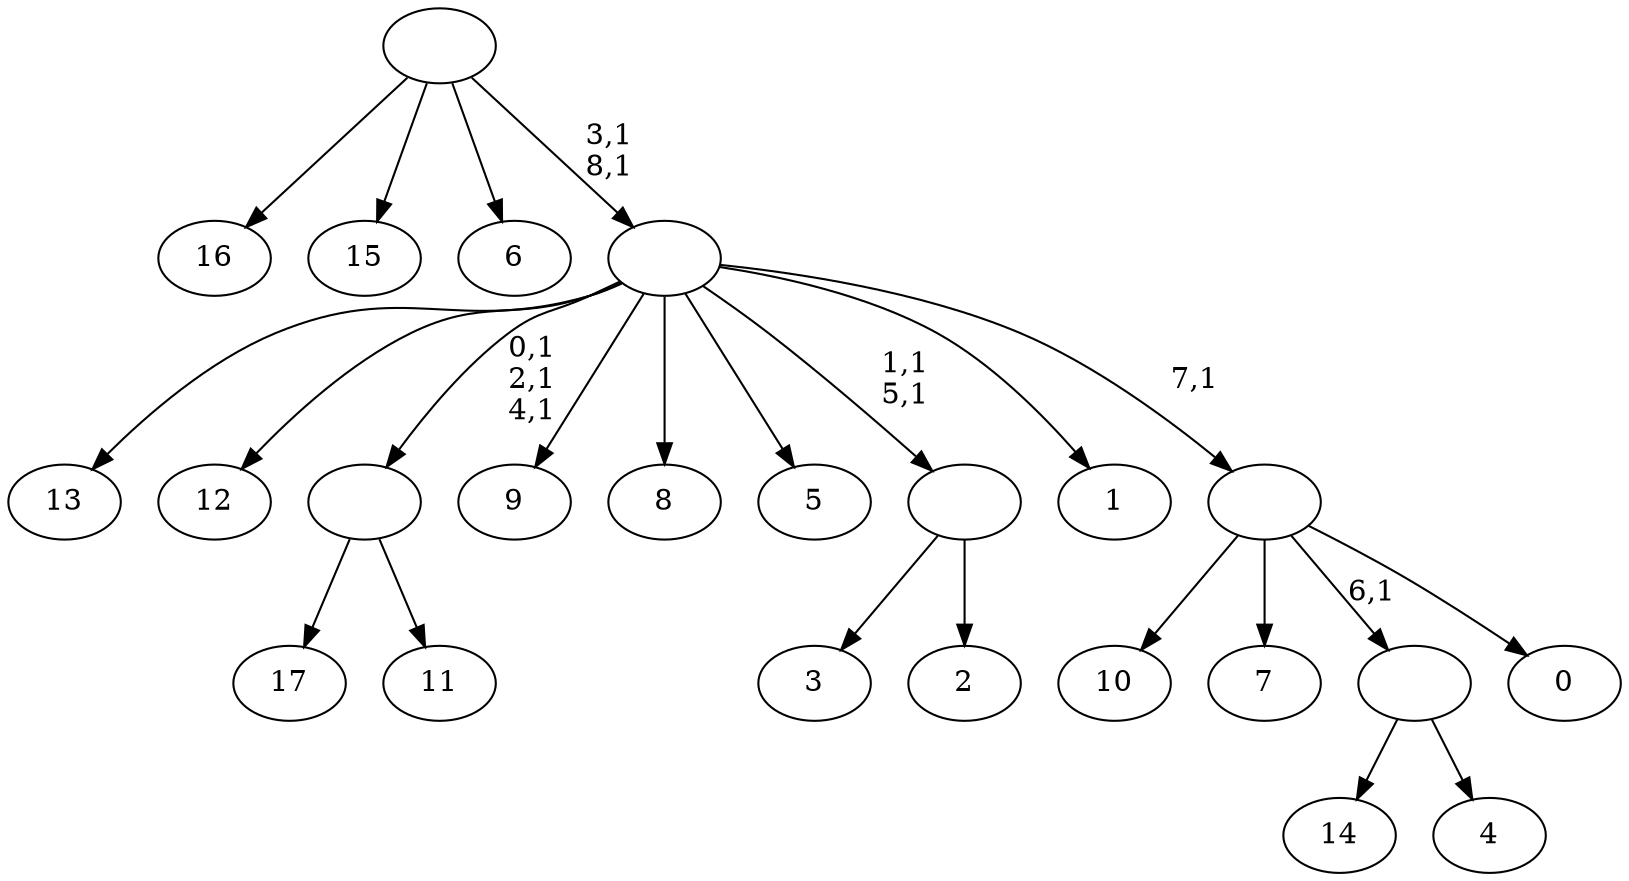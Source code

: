 digraph T {
	27 [label="17"]
	26 [label="16"]
	25 [label="15"]
	24 [label="14"]
	23 [label="13"]
	22 [label="12"]
	21 [label="11"]
	20 [label=""]
	17 [label="10"]
	16 [label="9"]
	15 [label="8"]
	14 [label="7"]
	13 [label="6"]
	12 [label="5"]
	11 [label="4"]
	10 [label=""]
	9 [label="3"]
	8 [label="2"]
	7 [label=""]
	5 [label="1"]
	4 [label="0"]
	3 [label=""]
	2 [label=""]
	0 [label=""]
	20 -> 27 [label=""]
	20 -> 21 [label=""]
	10 -> 24 [label=""]
	10 -> 11 [label=""]
	7 -> 9 [label=""]
	7 -> 8 [label=""]
	3 -> 17 [label=""]
	3 -> 14 [label=""]
	3 -> 10 [label="6,1"]
	3 -> 4 [label=""]
	2 -> 7 [label="1,1\n5,1"]
	2 -> 20 [label="0,1\n2,1\n4,1"]
	2 -> 23 [label=""]
	2 -> 22 [label=""]
	2 -> 16 [label=""]
	2 -> 15 [label=""]
	2 -> 12 [label=""]
	2 -> 5 [label=""]
	2 -> 3 [label="7,1"]
	0 -> 2 [label="3,1\n8,1"]
	0 -> 26 [label=""]
	0 -> 25 [label=""]
	0 -> 13 [label=""]
}
